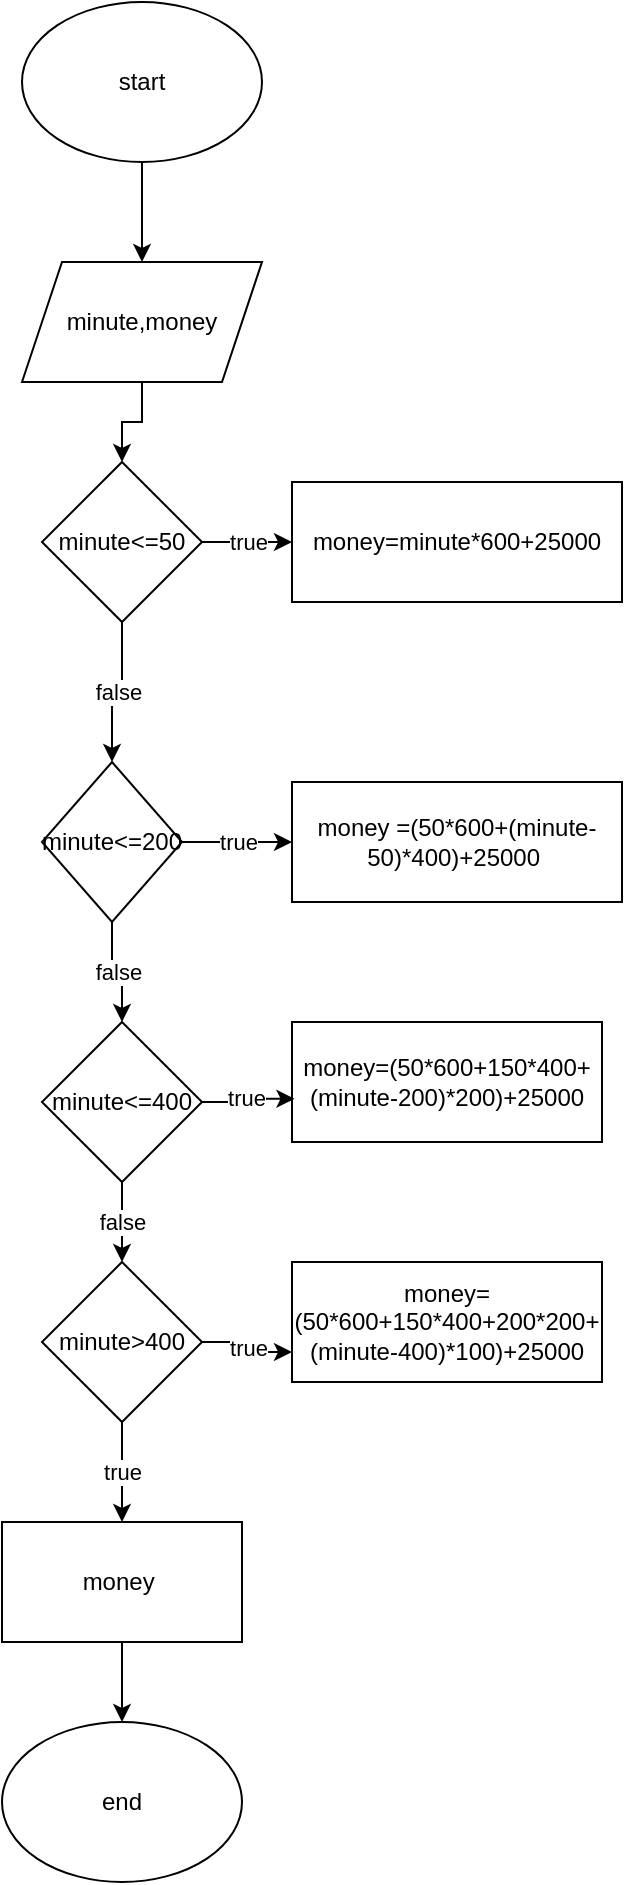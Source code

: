 <mxfile version="22.1.0" type="device">
  <diagram name="Page-1" id="fIMaoXD2LQFpVCoE3K3e">
    <mxGraphModel dx="1050" dy="662" grid="1" gridSize="10" guides="1" tooltips="1" connect="1" arrows="1" fold="1" page="1" pageScale="1" pageWidth="850" pageHeight="1100" math="0" shadow="0">
      <root>
        <mxCell id="0" />
        <mxCell id="1" parent="0" />
        <mxCell id="0R3xMACZpZA0Q5DCKCve-14" style="edgeStyle=orthogonalEdgeStyle;rounded=0;orthogonalLoop=1;jettySize=auto;html=1;entryX=0.5;entryY=0;entryDx=0;entryDy=0;" parent="1" source="0R3xMACZpZA0Q5DCKCve-1" target="0R3xMACZpZA0Q5DCKCve-2" edge="1">
          <mxGeometry relative="1" as="geometry" />
        </mxCell>
        <mxCell id="0R3xMACZpZA0Q5DCKCve-1" value="start" style="ellipse;whiteSpace=wrap;html=1;" parent="1" vertex="1">
          <mxGeometry x="290" y="10" width="120" height="80" as="geometry" />
        </mxCell>
        <mxCell id="0R3xMACZpZA0Q5DCKCve-15" style="edgeStyle=orthogonalEdgeStyle;rounded=0;orthogonalLoop=1;jettySize=auto;html=1;" parent="1" source="0R3xMACZpZA0Q5DCKCve-2" target="0R3xMACZpZA0Q5DCKCve-3" edge="1">
          <mxGeometry relative="1" as="geometry" />
        </mxCell>
        <mxCell id="0R3xMACZpZA0Q5DCKCve-2" value="minute,money" style="shape=parallelogram;perimeter=parallelogramPerimeter;whiteSpace=wrap;html=1;fixedSize=1;" parent="1" vertex="1">
          <mxGeometry x="290" y="140" width="120" height="60" as="geometry" />
        </mxCell>
        <mxCell id="0R3xMACZpZA0Q5DCKCve-16" value="true" style="edgeStyle=orthogonalEdgeStyle;rounded=0;orthogonalLoop=1;jettySize=auto;html=1;entryX=0;entryY=0.5;entryDx=0;entryDy=0;" parent="1" source="0R3xMACZpZA0Q5DCKCve-3" target="0R3xMACZpZA0Q5DCKCve-6" edge="1">
          <mxGeometry relative="1" as="geometry" />
        </mxCell>
        <mxCell id="0R3xMACZpZA0Q5DCKCve-17" value="false" style="edgeStyle=orthogonalEdgeStyle;rounded=0;orthogonalLoop=1;jettySize=auto;html=1;entryX=0.5;entryY=0;entryDx=0;entryDy=0;" parent="1" source="0R3xMACZpZA0Q5DCKCve-3" target="0R3xMACZpZA0Q5DCKCve-4" edge="1">
          <mxGeometry relative="1" as="geometry" />
        </mxCell>
        <mxCell id="0R3xMACZpZA0Q5DCKCve-3" value="minute&amp;lt;=50" style="rhombus;whiteSpace=wrap;html=1;" parent="1" vertex="1">
          <mxGeometry x="300" y="240" width="80" height="80" as="geometry" />
        </mxCell>
        <mxCell id="0R3xMACZpZA0Q5DCKCve-18" value="true" style="edgeStyle=orthogonalEdgeStyle;rounded=0;orthogonalLoop=1;jettySize=auto;html=1;entryX=0;entryY=0.5;entryDx=0;entryDy=0;" parent="1" source="0R3xMACZpZA0Q5DCKCve-4" target="0R3xMACZpZA0Q5DCKCve-8" edge="1">
          <mxGeometry relative="1" as="geometry" />
        </mxCell>
        <mxCell id="0R3xMACZpZA0Q5DCKCve-19" value="false" style="edgeStyle=orthogonalEdgeStyle;rounded=0;orthogonalLoop=1;jettySize=auto;html=1;entryX=0.5;entryY=0;entryDx=0;entryDy=0;" parent="1" source="0R3xMACZpZA0Q5DCKCve-4" target="0R3xMACZpZA0Q5DCKCve-5" edge="1">
          <mxGeometry relative="1" as="geometry" />
        </mxCell>
        <mxCell id="0R3xMACZpZA0Q5DCKCve-4" value="minute&amp;lt;=200" style="rhombus;whiteSpace=wrap;html=1;" parent="1" vertex="1">
          <mxGeometry x="300" y="390" width="70" height="80" as="geometry" />
        </mxCell>
        <mxCell id="0R3xMACZpZA0Q5DCKCve-21" value="false" style="edgeStyle=orthogonalEdgeStyle;rounded=0;orthogonalLoop=1;jettySize=auto;html=1;entryX=0.5;entryY=0;entryDx=0;entryDy=0;" parent="1" source="0R3xMACZpZA0Q5DCKCve-5" target="0R3xMACZpZA0Q5DCKCve-7" edge="1">
          <mxGeometry relative="1" as="geometry" />
        </mxCell>
        <mxCell id="0R3xMACZpZA0Q5DCKCve-5" value="minute&amp;lt;=400" style="rhombus;whiteSpace=wrap;html=1;" parent="1" vertex="1">
          <mxGeometry x="300" y="520" width="80" height="80" as="geometry" />
        </mxCell>
        <mxCell id="0R3xMACZpZA0Q5DCKCve-6" value="money=minute*600+25000" style="rounded=0;whiteSpace=wrap;html=1;" parent="1" vertex="1">
          <mxGeometry x="425" y="250" width="165" height="60" as="geometry" />
        </mxCell>
        <mxCell id="0R3xMACZpZA0Q5DCKCve-22" value="true" style="edgeStyle=orthogonalEdgeStyle;rounded=0;orthogonalLoop=1;jettySize=auto;html=1;entryX=0;entryY=0.75;entryDx=0;entryDy=0;" parent="1" source="0R3xMACZpZA0Q5DCKCve-7" target="0R3xMACZpZA0Q5DCKCve-10" edge="1">
          <mxGeometry relative="1" as="geometry" />
        </mxCell>
        <mxCell id="0R3xMACZpZA0Q5DCKCve-23" value="true" style="edgeStyle=orthogonalEdgeStyle;rounded=0;orthogonalLoop=1;jettySize=auto;html=1;entryX=0.5;entryY=0;entryDx=0;entryDy=0;" parent="1" source="0R3xMACZpZA0Q5DCKCve-7" target="0R3xMACZpZA0Q5DCKCve-12" edge="1">
          <mxGeometry relative="1" as="geometry" />
        </mxCell>
        <mxCell id="0R3xMACZpZA0Q5DCKCve-7" value="minute&amp;gt;400" style="rhombus;whiteSpace=wrap;html=1;" parent="1" vertex="1">
          <mxGeometry x="300" y="640" width="80" height="80" as="geometry" />
        </mxCell>
        <mxCell id="0R3xMACZpZA0Q5DCKCve-8" value="money =(50*600+(minute-50)*400)+25000&amp;nbsp;" style="rounded=0;whiteSpace=wrap;html=1;" parent="1" vertex="1">
          <mxGeometry x="425" y="400" width="165" height="60" as="geometry" />
        </mxCell>
        <mxCell id="0R3xMACZpZA0Q5DCKCve-9" value="money=(50*600+150*400+(minute-200)*200)+25000" style="rounded=0;whiteSpace=wrap;html=1;" parent="1" vertex="1">
          <mxGeometry x="425" y="520" width="155" height="60" as="geometry" />
        </mxCell>
        <mxCell id="0R3xMACZpZA0Q5DCKCve-10" value="money=(50*600+150*400+200*200+(minute-400)*100)+25000" style="rounded=0;whiteSpace=wrap;html=1;" parent="1" vertex="1">
          <mxGeometry x="425" y="640" width="155" height="60" as="geometry" />
        </mxCell>
        <mxCell id="0R3xMACZpZA0Q5DCKCve-24" style="edgeStyle=orthogonalEdgeStyle;rounded=0;orthogonalLoop=1;jettySize=auto;html=1;entryX=0.5;entryY=0;entryDx=0;entryDy=0;" parent="1" source="0R3xMACZpZA0Q5DCKCve-12" target="0R3xMACZpZA0Q5DCKCve-13" edge="1">
          <mxGeometry relative="1" as="geometry" />
        </mxCell>
        <mxCell id="0R3xMACZpZA0Q5DCKCve-12" value="money&amp;nbsp;" style="rounded=0;whiteSpace=wrap;html=1;" parent="1" vertex="1">
          <mxGeometry x="280" y="770" width="120" height="60" as="geometry" />
        </mxCell>
        <mxCell id="0R3xMACZpZA0Q5DCKCve-13" value="end" style="ellipse;whiteSpace=wrap;html=1;" parent="1" vertex="1">
          <mxGeometry x="280" y="870" width="120" height="80" as="geometry" />
        </mxCell>
        <mxCell id="0R3xMACZpZA0Q5DCKCve-20" value="true" style="edgeStyle=orthogonalEdgeStyle;rounded=0;orthogonalLoop=1;jettySize=auto;html=1;entryX=0.008;entryY=0.64;entryDx=0;entryDy=0;entryPerimeter=0;" parent="1" source="0R3xMACZpZA0Q5DCKCve-5" target="0R3xMACZpZA0Q5DCKCve-9" edge="1">
          <mxGeometry relative="1" as="geometry" />
        </mxCell>
      </root>
    </mxGraphModel>
  </diagram>
</mxfile>
